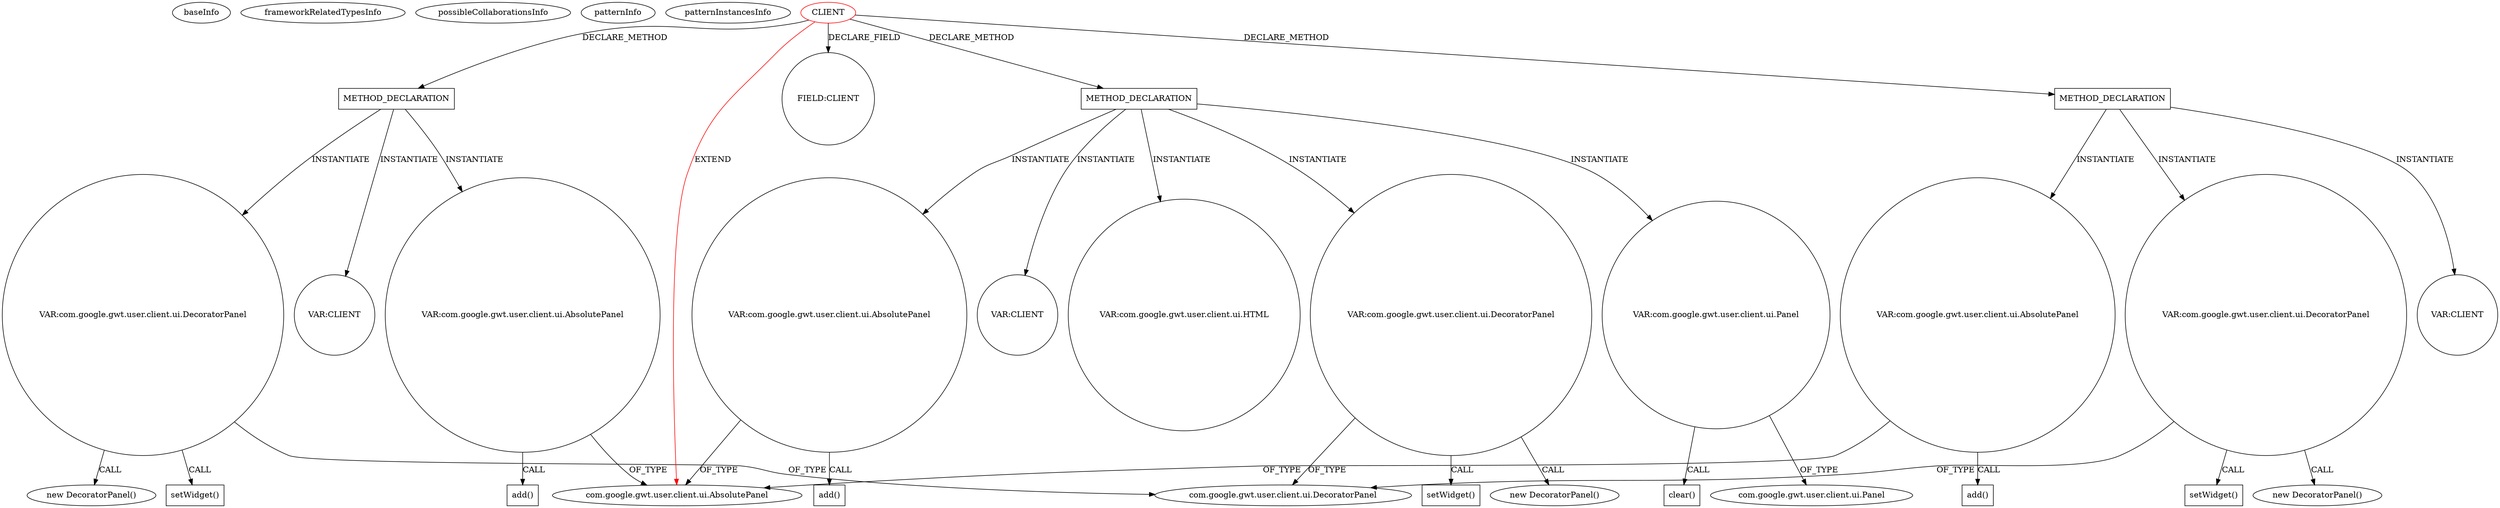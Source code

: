 digraph {
baseInfo[graphId=1016,category="pattern",isAnonymous=false,possibleRelation=false]
frameworkRelatedTypesInfo[0="com.google.gwt.user.client.ui.AbsolutePanel"]
possibleCollaborationsInfo[]
patternInfo[frequency=2.0,patternRootClient=0]
patternInstancesInfo[0="MainMain-ChatCafeine~/MainMain-ChatCafeine/ChatCafeine-master/ChatCafeine/src/sources/client/vue/profil/ProfilPanel.java~ProfilPanel~278",1="MainMain-ChatCafeine~/MainMain-ChatCafeine/ChatCafeine-master/ChatCafeine/src/sources/client/vue/coffeeRoom/CoffeeRoomPanel.java~CoffeeRoomPanel~230"]
298[label="new DecoratorPanel()",vertexType="CONSTRUCTOR_CALL",isFrameworkType=false]
299[label="VAR:com.google.gwt.user.client.ui.DecoratorPanel",vertexType="VARIABLE_EXPRESION",isFrameworkType=false,shape=circle]
302[label="setWidget()",vertexType="INSIDE_CALL",isFrameworkType=false,shape=box]
288[label="METHOD_DECLARATION",vertexType="CLIENT_METHOD_DECLARATION",isFrameworkType=false,shape=box]
0[label="CLIENT",vertexType="ROOT_CLIENT_CLASS_DECLARATION",isFrameworkType=false,color=red]
1[label="com.google.gwt.user.client.ui.AbsolutePanel",vertexType="FRAMEWORK_CLASS_TYPE",isFrameworkType=false]
309[label="VAR:CLIENT",vertexType="VARIABLE_EXPRESION",isFrameworkType=false,shape=circle]
2[label="FIELD:CLIENT",vertexType="FIELD_DECLARATION",isFrameworkType=false,shape=circle]
26[label="VAR:com.google.gwt.user.client.ui.AbsolutePanel",vertexType="VARIABLE_EXPRESION",isFrameworkType=false,shape=circle]
27[label="add()",vertexType="INSIDE_CALL",isFrameworkType=false,shape=box]
303[label="VAR:com.google.gwt.user.client.ui.AbsolutePanel",vertexType="VARIABLE_EXPRESION",isFrameworkType=false,shape=circle]
304[label="add()",vertexType="INSIDE_CALL",isFrameworkType=false,shape=box]
42[label="VAR:com.google.gwt.user.client.ui.AbsolutePanel",vertexType="VARIABLE_EXPRESION",isFrameworkType=false,shape=circle]
43[label="add()",vertexType="INSIDE_CALL",isFrameworkType=false,shape=box]
20[label="com.google.gwt.user.client.ui.DecoratorPanel",vertexType="FRAMEWORK_CLASS_TYPE",isFrameworkType=false]
19[label="VAR:com.google.gwt.user.client.ui.DecoratorPanel",vertexType="VARIABLE_EXPRESION",isFrameworkType=false,shape=circle]
22[label="setWidget()",vertexType="INSIDE_CALL",isFrameworkType=false,shape=box]
18[label="new DecoratorPanel()",vertexType="CONSTRUCTOR_CALL",isFrameworkType=false]
29[label="METHOD_DECLARATION",vertexType="CLIENT_METHOD_DECLARATION",isFrameworkType=false,shape=box]
38[label="VAR:com.google.gwt.user.client.ui.DecoratorPanel",vertexType="VARIABLE_EXPRESION",isFrameworkType=false,shape=circle]
41[label="setWidget()",vertexType="INSIDE_CALL",isFrameworkType=false,shape=box]
48[label="VAR:CLIENT",vertexType="VARIABLE_EXPRESION",isFrameworkType=false,shape=circle]
37[label="new DecoratorPanel()",vertexType="CONSTRUCTOR_CALL",isFrameworkType=false]
158[label="VAR:com.google.gwt.user.client.ui.Panel",vertexType="VARIABLE_EXPRESION",isFrameworkType=false,shape=circle]
160[label="com.google.gwt.user.client.ui.Panel",vertexType="FRAMEWORK_CLASS_TYPE",isFrameworkType=false]
17[label="METHOD_DECLARATION",vertexType="CLIENT_METHOD_DECLARATION",isFrameworkType=false,shape=box]
24[label="VAR:CLIENT",vertexType="VARIABLE_EXPRESION",isFrameworkType=false,shape=circle]
159[label="clear()",vertexType="INSIDE_CALL",isFrameworkType=false,shape=box]
72[label="VAR:com.google.gwt.user.client.ui.HTML",vertexType="VARIABLE_EXPRESION",isFrameworkType=false,shape=circle]
42->43[label="CALL"]
158->159[label="CALL"]
26->1[label="OF_TYPE"]
38->20[label="OF_TYPE"]
303->1[label="OF_TYPE"]
288->309[label="INSTANTIATE"]
17->26[label="INSTANTIATE"]
29->72[label="INSTANTIATE"]
29->38[label="INSTANTIATE"]
17->24[label="INSTANTIATE"]
17->19[label="INSTANTIATE"]
19->20[label="OF_TYPE"]
288->303[label="INSTANTIATE"]
299->20[label="OF_TYPE"]
26->27[label="CALL"]
299->302[label="CALL"]
0->29[label="DECLARE_METHOD"]
29->48[label="INSTANTIATE"]
29->42[label="INSTANTIATE"]
299->298[label="CALL"]
19->18[label="CALL"]
38->37[label="CALL"]
288->299[label="INSTANTIATE"]
38->41[label="CALL"]
19->22[label="CALL"]
42->1[label="OF_TYPE"]
0->17[label="DECLARE_METHOD"]
29->158[label="INSTANTIATE"]
0->288[label="DECLARE_METHOD"]
0->2[label="DECLARE_FIELD"]
158->160[label="OF_TYPE"]
0->1[label="EXTEND",color=red]
303->304[label="CALL"]
}
